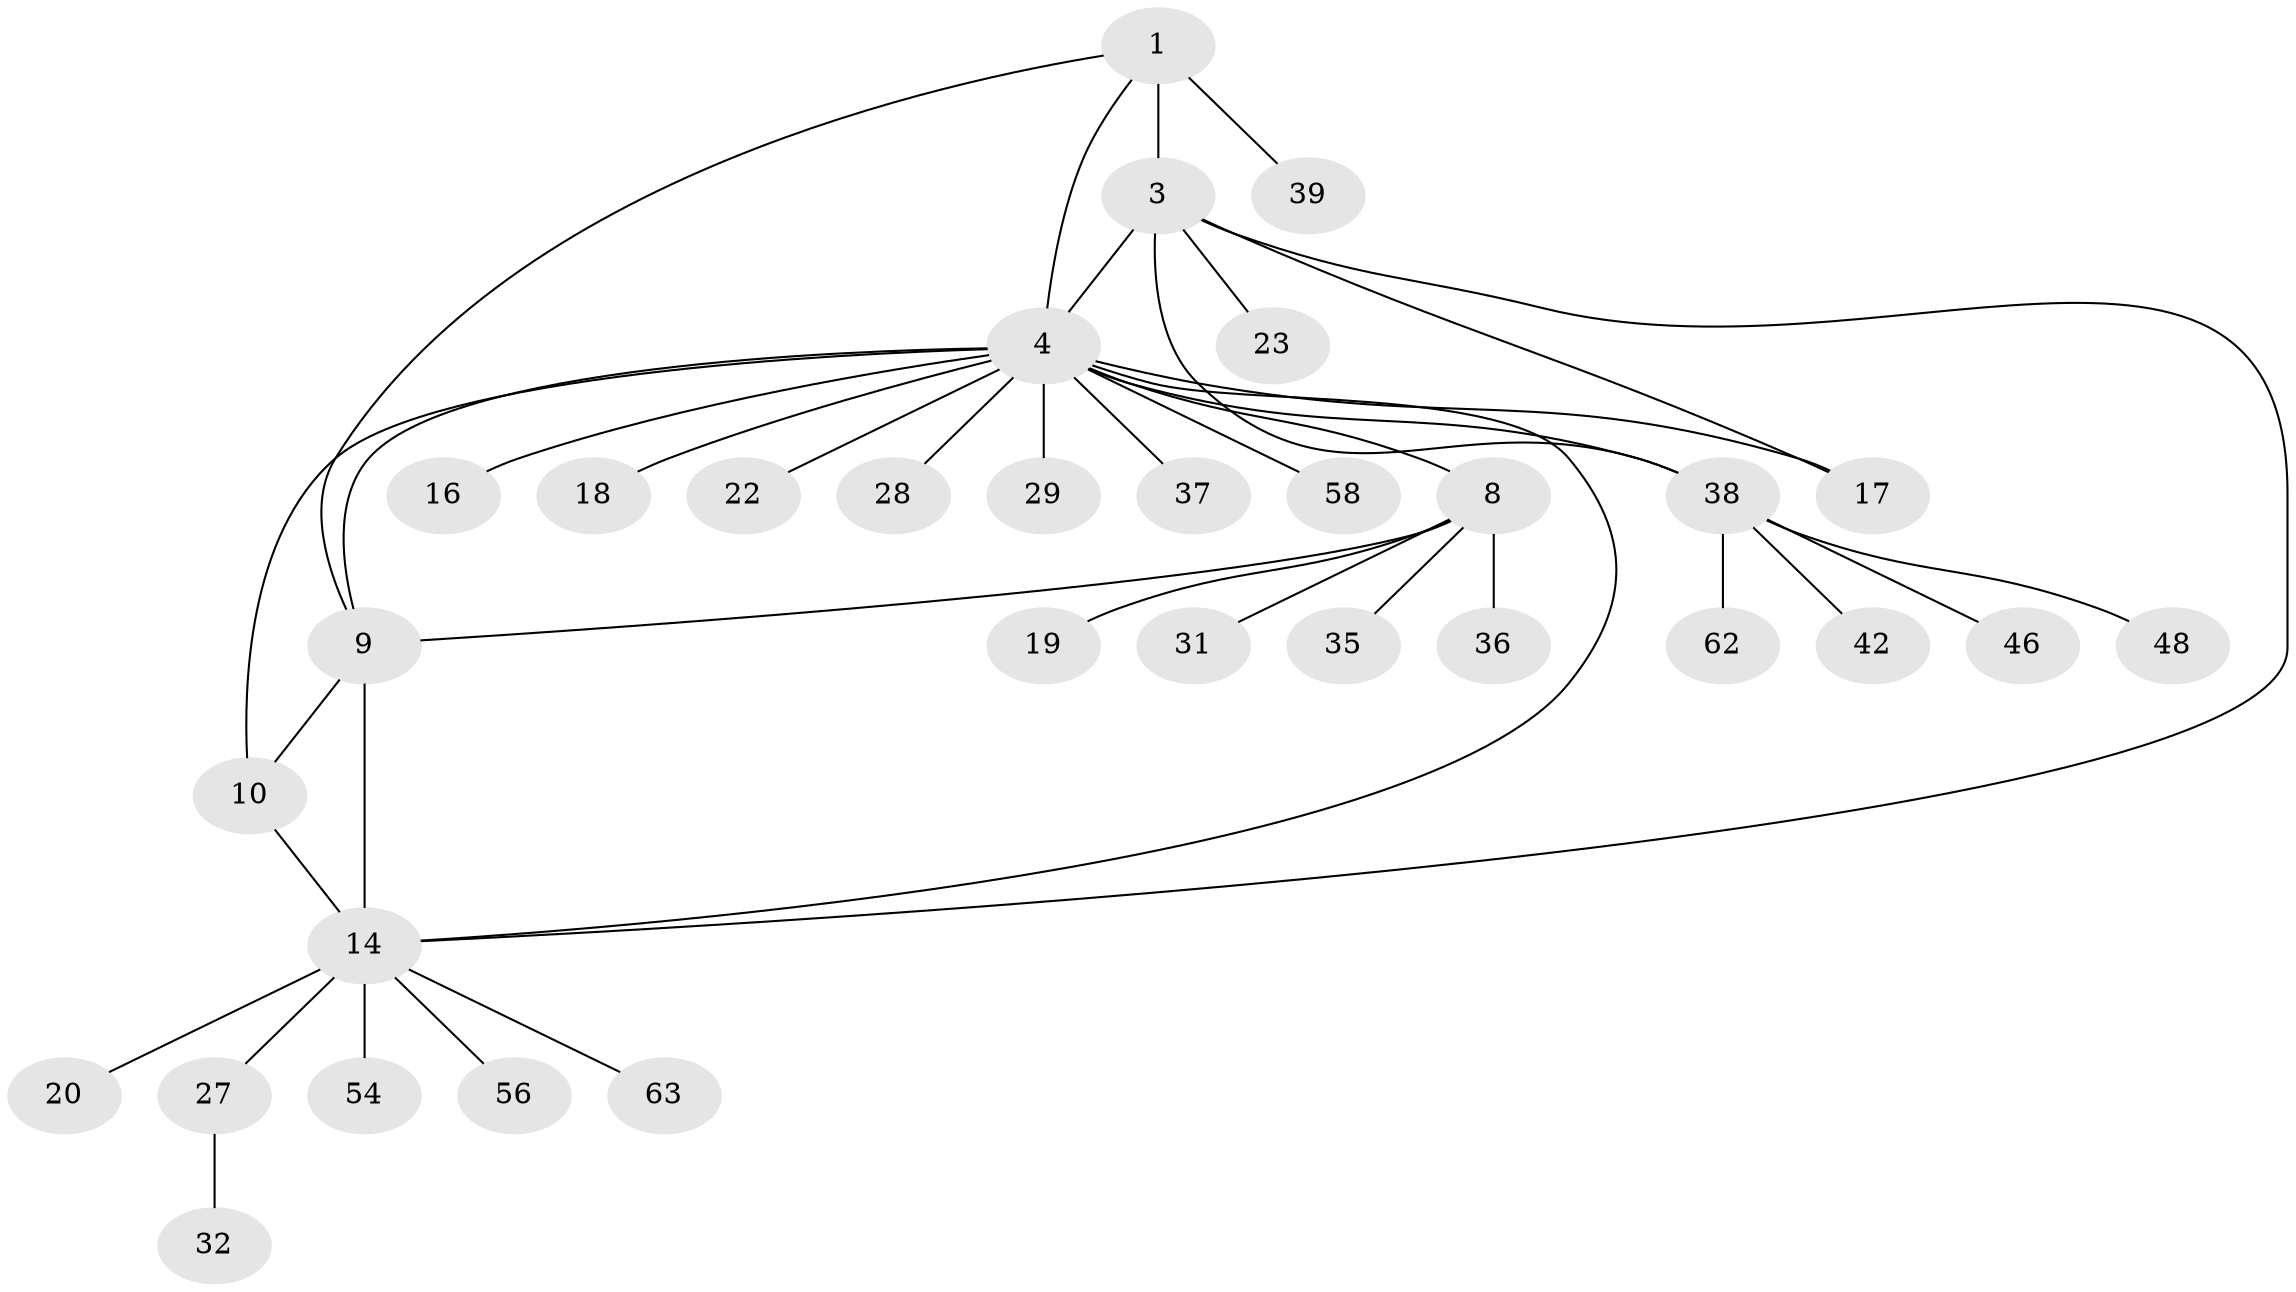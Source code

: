 // original degree distribution, {4: 0.046153846153846156, 3: 0.046153846153846156, 11: 0.03076923076923077, 9: 0.03076923076923077, 6: 0.07692307692307693, 5: 0.046153846153846156, 1: 0.5538461538461539, 2: 0.16923076923076924}
// Generated by graph-tools (version 1.1) at 2025/19/03/04/25 18:19:35]
// undirected, 32 vertices, 40 edges
graph export_dot {
graph [start="1"]
  node [color=gray90,style=filled];
  1 [super="+2"];
  3 [super="+43+49+44"];
  4 [super="+33+21+34+5+12"];
  8 [super="+26"];
  9 [super="+13"];
  10 [super="+25+11"];
  14 [super="+15"];
  16;
  17;
  18;
  19;
  20 [super="+61"];
  22 [super="+41"];
  23;
  27;
  28;
  29;
  31;
  32;
  35;
  36;
  37;
  38;
  39;
  42 [super="+64+65"];
  46;
  48;
  54;
  56;
  58;
  62;
  63;
  1 -- 3 [weight=2];
  1 -- 9;
  1 -- 39;
  1 -- 4;
  3 -- 14;
  3 -- 17;
  3 -- 23;
  3 -- 38;
  3 -- 4 [weight=2];
  4 -- 22;
  4 -- 29;
  4 -- 37;
  4 -- 58;
  4 -- 9 [weight=2];
  4 -- 8 [weight=2];
  4 -- 38;
  4 -- 14;
  4 -- 16;
  4 -- 17;
  4 -- 18;
  4 -- 10 [weight=3];
  4 -- 28;
  8 -- 9 [weight=2];
  8 -- 19;
  8 -- 31;
  8 -- 36;
  8 -- 35;
  9 -- 10;
  9 -- 14 [weight=2];
  10 -- 14;
  14 -- 54;
  14 -- 63;
  14 -- 20;
  14 -- 56;
  14 -- 27;
  27 -- 32;
  38 -- 42;
  38 -- 46;
  38 -- 48;
  38 -- 62;
}

